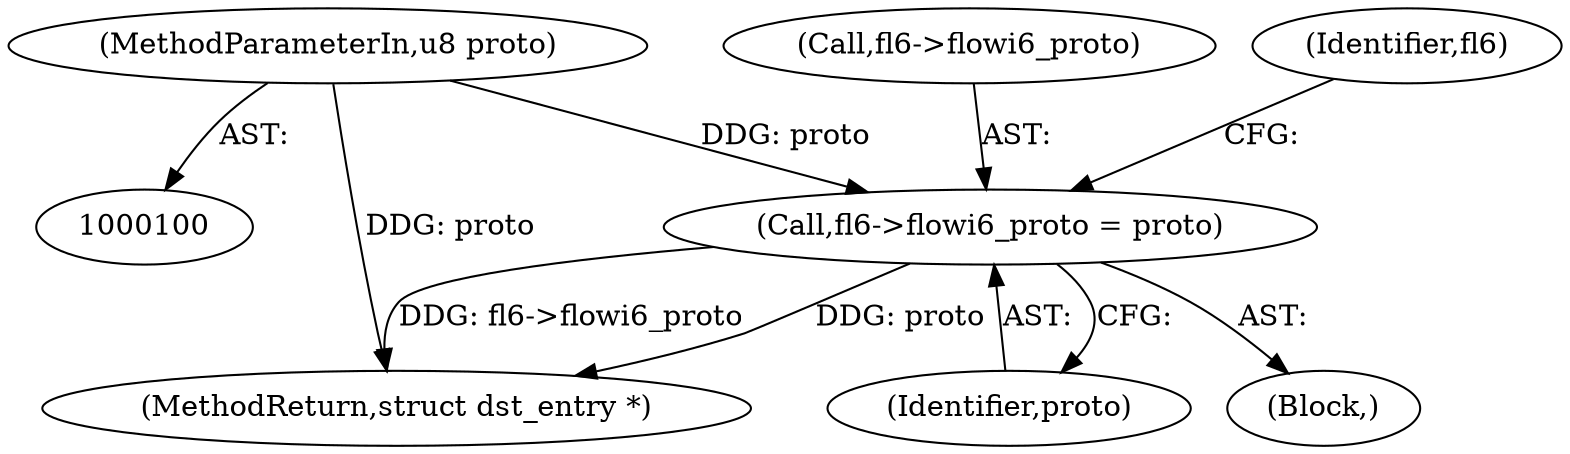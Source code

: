 digraph "0_linux_45f6fad84cc305103b28d73482b344d7f5b76f39_7@pointer" {
"1000125" [label="(Call,fl6->flowi6_proto = proto)"];
"1000104" [label="(MethodParameterIn,u8 proto)"];
"1000129" [label="(Identifier,proto)"];
"1000126" [label="(Call,fl6->flowi6_proto)"];
"1000132" [label="(Identifier,fl6)"];
"1000199" [label="(MethodReturn,struct dst_entry *)"];
"1000105" [label="(Block,)"];
"1000125" [label="(Call,fl6->flowi6_proto = proto)"];
"1000104" [label="(MethodParameterIn,u8 proto)"];
"1000125" -> "1000105"  [label="AST: "];
"1000125" -> "1000129"  [label="CFG: "];
"1000126" -> "1000125"  [label="AST: "];
"1000129" -> "1000125"  [label="AST: "];
"1000132" -> "1000125"  [label="CFG: "];
"1000125" -> "1000199"  [label="DDG: fl6->flowi6_proto"];
"1000125" -> "1000199"  [label="DDG: proto"];
"1000104" -> "1000125"  [label="DDG: proto"];
"1000104" -> "1000100"  [label="AST: "];
"1000104" -> "1000199"  [label="DDG: proto"];
}
